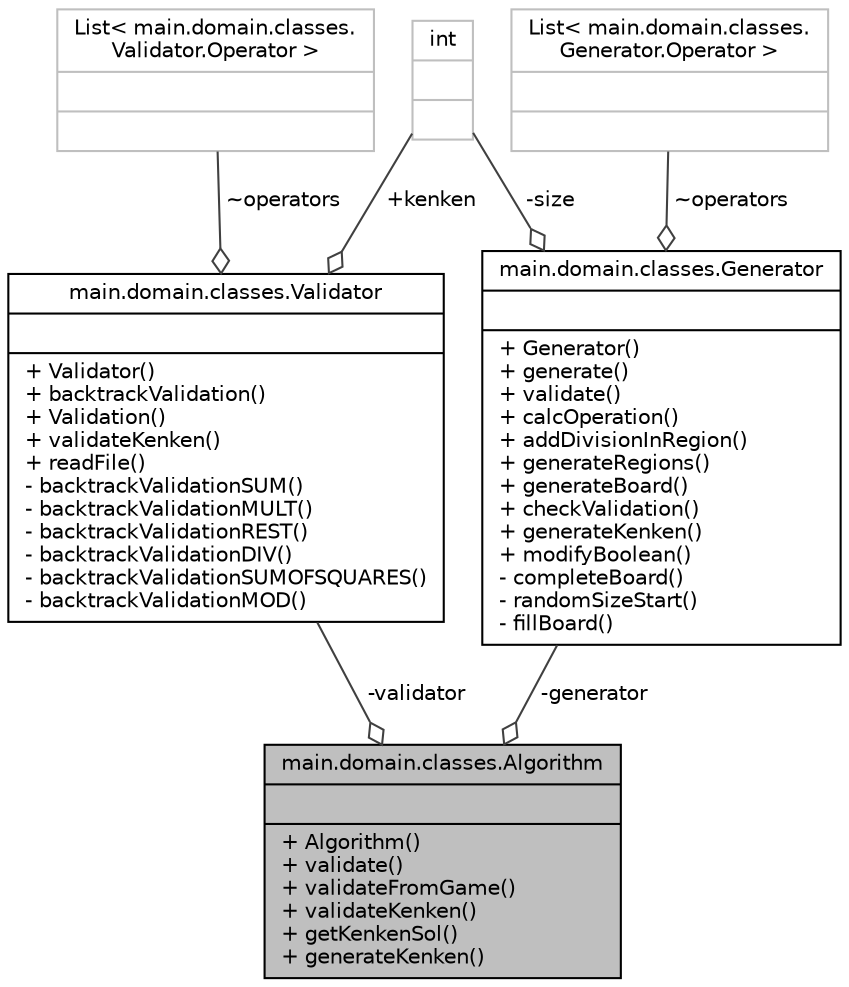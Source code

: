 digraph "main.domain.classes.Algorithm"
{
 // INTERACTIVE_SVG=YES
 // LATEX_PDF_SIZE
  edge [fontname="Helvetica",fontsize="10",labelfontname="Helvetica",labelfontsize="10"];
  node [fontname="Helvetica",fontsize="10",shape=record];
  Node1 [label="{main.domain.classes.Algorithm\n||+ Algorithm()\l+ validate()\l+ validateFromGame()\l+ validateKenken()\l+ getKenkenSol()\l+ generateKenken()\l}",height=0.2,width=0.4,color="black", fillcolor="grey75", style="filled", fontcolor="black",tooltip=" "];
  Node2 -> Node1 [color="grey25",fontsize="10",style="solid",label=" -validator" ,arrowhead="odiamond",fontname="Helvetica"];
  Node2 [label="{main.domain.classes.Validator\n||+ Validator()\l+ backtrackValidation()\l+ Validation()\l+ validateKenken()\l+ readFile()\l- backtrackValidationSUM()\l- backtrackValidationMULT()\l- backtrackValidationREST()\l- backtrackValidationDIV()\l- backtrackValidationSUMOFSQUARES()\l- backtrackValidationMOD()\l}",height=0.2,width=0.4,color="black", fillcolor="white", style="filled",URL="$classmain_1_1domain_1_1classes_1_1Validator.html",tooltip=" "];
  Node3 -> Node2 [color="grey25",fontsize="10",style="solid",label=" ~operators" ,arrowhead="odiamond",fontname="Helvetica"];
  Node3 [label="{List\< main.domain.classes.\lValidator.Operator \>\n||}",height=0.2,width=0.4,color="grey75", fillcolor="white", style="filled",tooltip=" "];
  Node4 -> Node2 [color="grey25",fontsize="10",style="solid",label=" +kenken" ,arrowhead="odiamond",fontname="Helvetica"];
  Node4 [label="{int\n||}",height=0.2,width=0.4,color="grey75", fillcolor="white", style="filled",tooltip=" "];
  Node5 -> Node1 [color="grey25",fontsize="10",style="solid",label=" -generator" ,arrowhead="odiamond",fontname="Helvetica"];
  Node5 [label="{main.domain.classes.Generator\n||+ Generator()\l+ generate()\l+ validate()\l+ calcOperation()\l+ addDivisionInRegion()\l+ generateRegions()\l+ generateBoard()\l+ checkValidation()\l+ generateKenken()\l+ modifyBoolean()\l- completeBoard()\l- randomSizeStart()\l- fillBoard()\l}",height=0.2,width=0.4,color="black", fillcolor="white", style="filled",URL="$classmain_1_1domain_1_1classes_1_1Generator.html",tooltip=" "];
  Node4 -> Node5 [color="grey25",fontsize="10",style="solid",label=" -size" ,arrowhead="odiamond",fontname="Helvetica"];
  Node6 -> Node5 [color="grey25",fontsize="10",style="solid",label=" ~operators" ,arrowhead="odiamond",fontname="Helvetica"];
  Node6 [label="{List\< main.domain.classes.\lGenerator.Operator \>\n||}",height=0.2,width=0.4,color="grey75", fillcolor="white", style="filled",tooltip=" "];
}
